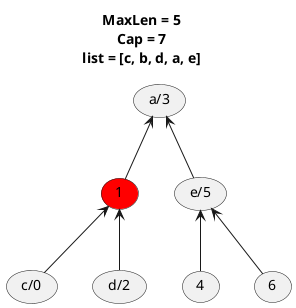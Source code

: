 @startuml

title
  MaxLen = 5
  Cap = 7
  list = [c, b, d, a, e]
end title

(c/0) as o0
(1) as o1 #red
(d/2) as o2
(a/3) as o3
(4) as o4
(e/5) as o5
(6) as o6

o5 -up-> o3
o4 -up-> o5
o6 -up-> o5

o1 -up-> o3
o0 -up-> o1
o2 -up-> o1


@enduml
